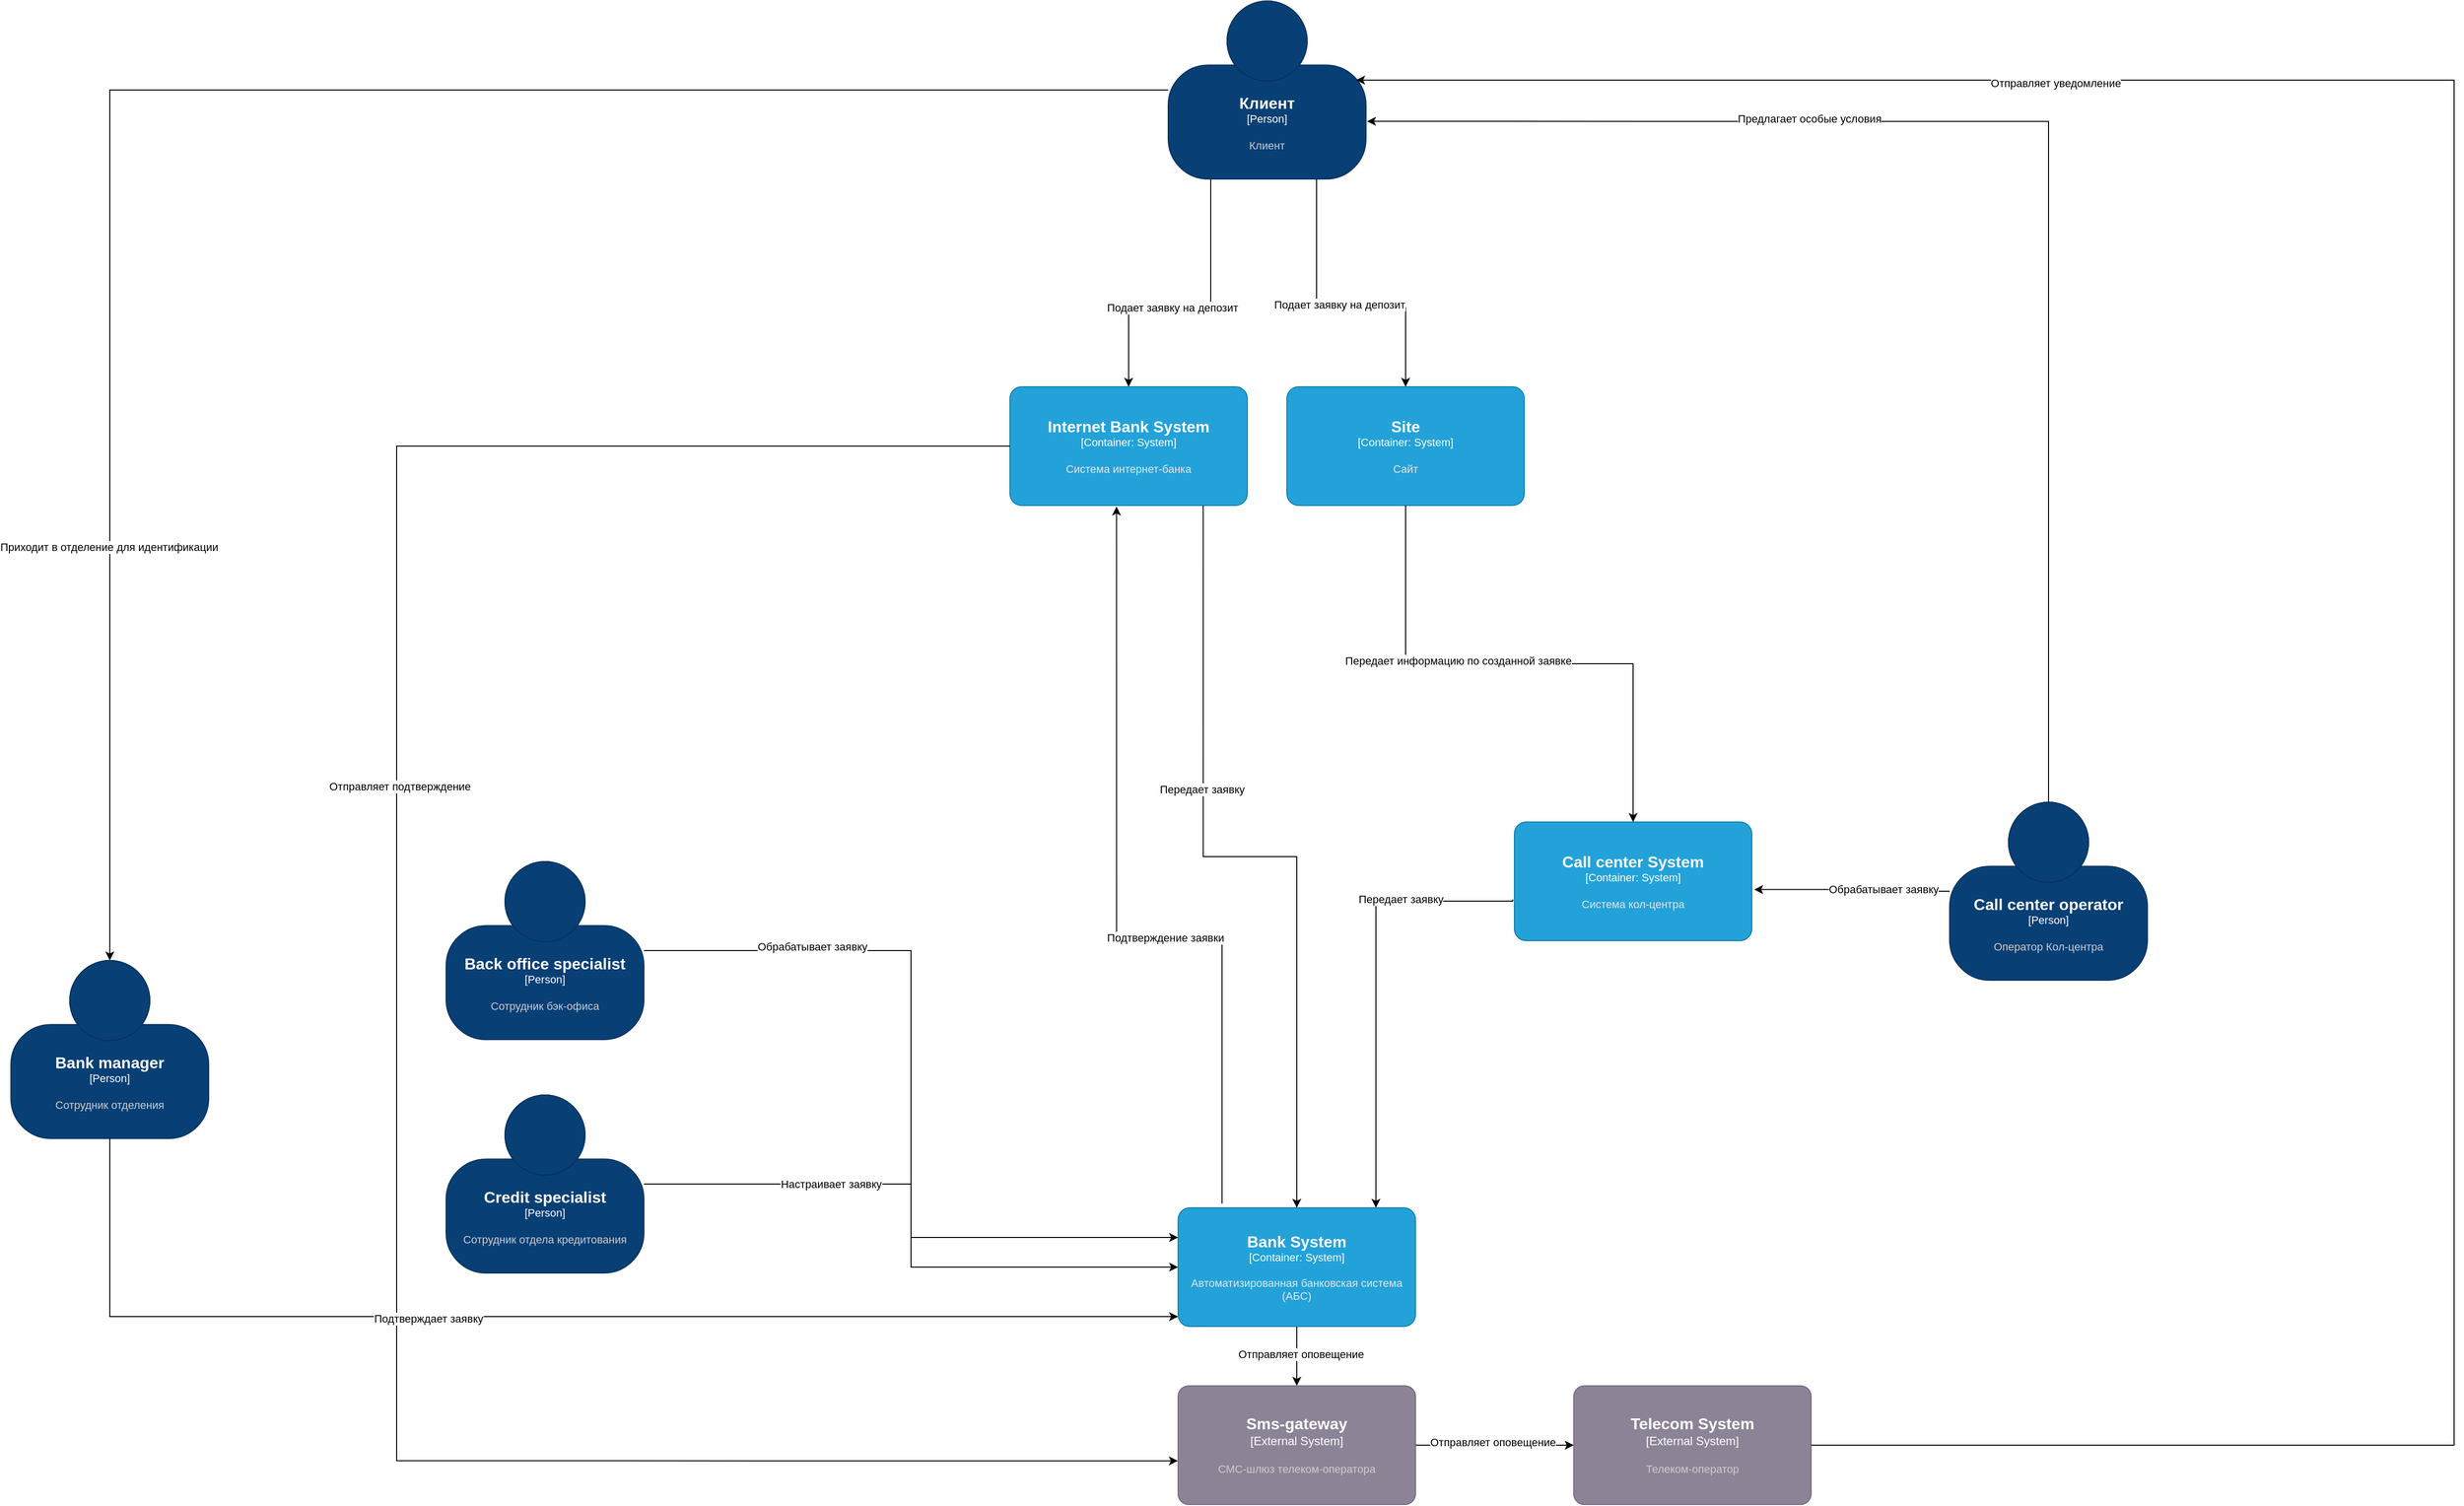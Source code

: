 <mxfile version="26.0.16">
  <diagram id="51zmUan4mFf6pz3q3UUt" name="InsureTech">
    <mxGraphModel dx="4597" dy="4027" grid="1" gridSize="10" guides="1" tooltips="1" connect="1" arrows="1" fold="1" page="1" pageScale="1" pageWidth="827" pageHeight="1169" math="0" shadow="0">
      <root>
        <mxCell id="0" />
        <mxCell id="1" parent="0" />
        <object placeholders="1" c4Name="Telecom System" c4Type="External System" c4Description="Телеком-оператор" label="&lt;font style=&quot;font-size: 16px&quot;&gt;&lt;b&gt;%c4Name%&lt;/b&gt;&lt;/font&gt;&lt;div&gt;[%c4Type%]&lt;/div&gt;&lt;br&gt;&lt;div&gt;&lt;font style=&quot;font-size: 11px&quot;&gt;&lt;font color=&quot;#cccccc&quot;&gt;%c4Description%&lt;/font&gt;&lt;/div&gt;" id="xUE3wDn3A-6u5BoFQFFU-3">
          <mxCell style="rounded=1;whiteSpace=wrap;html=1;labelBackgroundColor=none;fillColor=#8C8496;fontColor=#ffffff;align=center;arcSize=9;strokeColor=#736782;metaEdit=1;resizable=0;points=[[0.25,0,0],[0.5,0,0],[0.75,0,0],[1,0.25,0],[1,0.5,0],[1,0.75,0],[0.75,1,0],[0.5,1,0],[0.25,1,0],[0,0.75,0],[0,0.5,0],[0,0.25,0]];" parent="1" vertex="1">
            <mxGeometry x="610" y="-470" width="240" height="120" as="geometry" />
          </mxCell>
        </object>
        <mxCell id="xUE3wDn3A-6u5BoFQFFU-39" style="edgeStyle=orthogonalEdgeStyle;rounded=0;orthogonalLoop=1;jettySize=auto;html=1;" parent="1" source="xUE3wDn3A-6u5BoFQFFU-4" target="xUE3wDn3A-6u5BoFQFFU-3" edge="1">
          <mxGeometry relative="1" as="geometry" />
        </mxCell>
        <mxCell id="xUE3wDn3A-6u5BoFQFFU-40" value="Отправляет оповещение" style="edgeLabel;html=1;align=center;verticalAlign=middle;resizable=0;points=[];" parent="xUE3wDn3A-6u5BoFQFFU-39" vertex="1" connectable="0">
          <mxGeometry x="-0.028" y="3" relative="1" as="geometry">
            <mxPoint as="offset" />
          </mxGeometry>
        </mxCell>
        <object placeholders="1" c4Name="Sms-gateway" c4Type="External System" c4Description="СМС-шлюз телеком-оператора" label="&lt;font style=&quot;font-size: 16px&quot;&gt;&lt;b&gt;%c4Name%&lt;/b&gt;&lt;/font&gt;&lt;div&gt;[%c4Type%]&lt;/div&gt;&lt;br&gt;&lt;div&gt;&lt;font style=&quot;font-size: 11px&quot;&gt;&lt;font color=&quot;#cccccc&quot;&gt;%c4Description%&lt;/font&gt;&lt;/div&gt;" id="xUE3wDn3A-6u5BoFQFFU-4">
          <mxCell style="rounded=1;whiteSpace=wrap;html=1;labelBackgroundColor=none;fillColor=#8C8496;fontColor=#ffffff;align=center;arcSize=9;strokeColor=#736782;metaEdit=1;resizable=0;points=[[0.25,0,0],[0.5,0,0],[0.75,0,0],[1,0.25,0],[1,0.5,0],[1,0.75,0],[0.75,1,0],[0.5,1,0],[0.25,1,0],[0,0.75,0],[0,0.5,0],[0,0.25,0]];" parent="1" vertex="1">
            <mxGeometry x="210" y="-470" width="240" height="120" as="geometry" />
          </mxCell>
        </object>
        <object placeholders="1" c4Name="Call center operator" c4Type="Person" c4Description="Оператор Кол-центра" label="&lt;font style=&quot;font-size: 16px&quot;&gt;&lt;b&gt;%c4Name%&lt;/b&gt;&lt;/font&gt;&lt;div&gt;[%c4Type%]&lt;/div&gt;&lt;br&gt;&lt;div&gt;&lt;font style=&quot;font-size: 11px&quot;&gt;&lt;font color=&quot;#cccccc&quot;&gt;%c4Description%&lt;/font&gt;&lt;/div&gt;" id="xUE3wDn3A-6u5BoFQFFU-9">
          <mxCell style="html=1;fontSize=11;dashed=0;whiteSpace=wrap;fillColor=#083F75;strokeColor=#06315C;fontColor=#ffffff;shape=mxgraph.c4.person2;align=center;metaEdit=1;points=[[0.5,0,0],[1,0.5,0],[1,0.75,0],[0.75,1,0],[0.5,1,0],[0.25,1,0],[0,0.75,0],[0,0.5,0]];resizable=0;" parent="1" vertex="1">
            <mxGeometry x="990" y="-1060" width="200" height="180" as="geometry" />
          </mxCell>
        </object>
        <mxCell id="xUE3wDn3A-6u5BoFQFFU-26" style="edgeStyle=orthogonalEdgeStyle;rounded=0;orthogonalLoop=1;jettySize=auto;html=1;exitX=-0.007;exitY=0.653;exitDx=0;exitDy=0;exitPerimeter=0;" parent="1" source="xUE3wDn3A-6u5BoFQFFU-10" target="xUE3wDn3A-6u5BoFQFFU-25" edge="1">
          <mxGeometry relative="1" as="geometry">
            <Array as="points">
              <mxPoint x="548" y="-960" />
              <mxPoint x="410" y="-960" />
            </Array>
          </mxGeometry>
        </mxCell>
        <mxCell id="xUE3wDn3A-6u5BoFQFFU-27" value="Передает заявку" style="edgeLabel;html=1;align=center;verticalAlign=middle;resizable=0;points=[];" parent="xUE3wDn3A-6u5BoFQFFU-26" vertex="1" connectable="0">
          <mxGeometry x="-0.489" y="-2" relative="1" as="geometry">
            <mxPoint as="offset" />
          </mxGeometry>
        </mxCell>
        <object placeholders="1" c4Name="Call center System" c4Type="Container" c4Technology="System" c4Description="Система кол-центра" label="&lt;font style=&quot;font-size: 16px&quot;&gt;&lt;b&gt;%c4Name%&lt;/b&gt;&lt;/font&gt;&lt;div&gt;[%c4Type%: %c4Technology%]&lt;/div&gt;&lt;br&gt;&lt;div&gt;&lt;font style=&quot;font-size: 11px&quot;&gt;&lt;font color=&quot;#E6E6E6&quot;&gt;%c4Description%&lt;/font&gt;&lt;/div&gt;" id="xUE3wDn3A-6u5BoFQFFU-10">
          <mxCell style="rounded=1;whiteSpace=wrap;html=1;fontSize=11;labelBackgroundColor=none;fillColor=#23A2D9;fontColor=#ffffff;align=center;arcSize=10;strokeColor=#0E7DAD;metaEdit=1;resizable=0;points=[[0.25,0,0],[0.5,0,0],[0.75,0,0],[1,0.25,0],[1,0.5,0],[1,0.75,0],[0.75,1,0],[0.5,1,0],[0.25,1,0],[0,0.75,0],[0,0.5,0],[0,0.25,0]];" parent="1" vertex="1">
            <mxGeometry x="550" y="-1040" width="240" height="120" as="geometry" />
          </mxCell>
        </object>
        <mxCell id="dB8W9Ubxfi5tI02UskO_-17" style="edgeStyle=orthogonalEdgeStyle;rounded=0;orthogonalLoop=1;jettySize=auto;html=1;" edge="1" parent="1" source="xUE3wDn3A-6u5BoFQFFU-11" target="xUE3wDn3A-6u5BoFQFFU-36">
          <mxGeometry relative="1" as="geometry" />
        </mxCell>
        <mxCell id="dB8W9Ubxfi5tI02UskO_-18" value="Приходит в отделение для идентификации" style="edgeLabel;html=1;align=center;verticalAlign=middle;resizable=0;points=[];" vertex="1" connectable="0" parent="dB8W9Ubxfi5tI02UskO_-17">
          <mxGeometry x="0.571" y="-1" relative="1" as="geometry">
            <mxPoint as="offset" />
          </mxGeometry>
        </mxCell>
        <object placeholders="1" c4Name="Клиент" c4Type="Person" c4Description="Клиент" label="&lt;font style=&quot;font-size: 16px&quot;&gt;&lt;b&gt;%c4Name%&lt;/b&gt;&lt;/font&gt;&lt;div&gt;[%c4Type%]&lt;/div&gt;&lt;br&gt;&lt;div&gt;&lt;font style=&quot;font-size: 11px&quot;&gt;&lt;font color=&quot;#cccccc&quot;&gt;%c4Description%&lt;/font&gt;&lt;/div&gt;" id="xUE3wDn3A-6u5BoFQFFU-11">
          <mxCell style="html=1;fontSize=11;dashed=0;whiteSpace=wrap;fillColor=#083F75;strokeColor=#06315C;fontColor=#ffffff;shape=mxgraph.c4.person2;align=center;metaEdit=1;points=[[0.5,0,0],[1,0.5,0],[1,0.75,0],[0.75,1,0],[0.5,1,0],[0.25,1,0],[0,0.75,0],[0,0.5,0]];resizable=0;" parent="1" vertex="1">
            <mxGeometry x="200" y="-1870" width="200" height="180" as="geometry" />
          </mxCell>
        </object>
        <mxCell id="dB8W9Ubxfi5tI02UskO_-21" style="edgeStyle=orthogonalEdgeStyle;rounded=0;orthogonalLoop=1;jettySize=auto;html=1;" edge="1" parent="1" source="xUE3wDn3A-6u5BoFQFFU-12" target="xUE3wDn3A-6u5BoFQFFU-25">
          <mxGeometry relative="1" as="geometry" />
        </mxCell>
        <mxCell id="dB8W9Ubxfi5tI02UskO_-22" value="Настраивает заявку" style="edgeLabel;html=1;align=center;verticalAlign=middle;resizable=0;points=[];" vertex="1" connectable="0" parent="dB8W9Ubxfi5tI02UskO_-21">
          <mxGeometry x="-0.395" relative="1" as="geometry">
            <mxPoint as="offset" />
          </mxGeometry>
        </mxCell>
        <object placeholders="1" c4Name="Credit specialist" c4Type="Person" c4Description="Сотрудник отдела кредитования" label="&lt;font style=&quot;font-size: 16px&quot;&gt;&lt;b&gt;%c4Name%&lt;/b&gt;&lt;/font&gt;&lt;div&gt;[%c4Type%]&lt;/div&gt;&lt;br&gt;&lt;div&gt;&lt;font style=&quot;font-size: 11px&quot;&gt;&lt;font color=&quot;#cccccc&quot;&gt;%c4Description%&lt;/font&gt;&lt;/div&gt;" id="xUE3wDn3A-6u5BoFQFFU-12">
          <mxCell style="html=1;fontSize=11;dashed=0;whiteSpace=wrap;fillColor=#083F75;strokeColor=#06315C;fontColor=#ffffff;shape=mxgraph.c4.person2;align=center;metaEdit=1;points=[[0.5,0,0],[1,0.5,0],[1,0.75,0],[0.75,1,0],[0.5,1,0],[0.25,1,0],[0,0.75,0],[0,0.5,0]];resizable=0;" parent="1" vertex="1">
            <mxGeometry x="-530" y="-764" width="200" height="180" as="geometry" />
          </mxCell>
        </object>
        <mxCell id="xUE3wDn3A-6u5BoFQFFU-13" style="edgeStyle=orthogonalEdgeStyle;rounded=0;orthogonalLoop=1;jettySize=auto;html=1;entryX=0.5;entryY=0;entryDx=0;entryDy=0;entryPerimeter=0;exitX=0.215;exitY=1.002;exitDx=0;exitDy=0;exitPerimeter=0;" parent="1" source="xUE3wDn3A-6u5BoFQFFU-11" target="dB8W9Ubxfi5tI02UskO_-1" edge="1">
          <mxGeometry relative="1" as="geometry">
            <Array as="points">
              <mxPoint x="243" y="-1560" />
              <mxPoint x="160" y="-1560" />
            </Array>
          </mxGeometry>
        </mxCell>
        <mxCell id="xUE3wDn3A-6u5BoFQFFU-14" value="Подает заявку на депозит" style="edgeLabel;html=1;align=center;verticalAlign=middle;resizable=0;points=[];" parent="xUE3wDn3A-6u5BoFQFFU-13" vertex="1" connectable="0">
          <mxGeometry x="0.15" relative="1" as="geometry">
            <mxPoint as="offset" />
          </mxGeometry>
        </mxCell>
        <mxCell id="xUE3wDn3A-6u5BoFQFFU-23" style="edgeStyle=orthogonalEdgeStyle;rounded=0;orthogonalLoop=1;jettySize=auto;html=1;entryX=1.01;entryY=0.569;entryDx=0;entryDy=0;entryPerimeter=0;" parent="1" source="xUE3wDn3A-6u5BoFQFFU-9" target="xUE3wDn3A-6u5BoFQFFU-10" edge="1">
          <mxGeometry relative="1" as="geometry" />
        </mxCell>
        <mxCell id="xUE3wDn3A-6u5BoFQFFU-24" value="Обрабатывает заявку" style="edgeLabel;html=1;align=center;verticalAlign=middle;resizable=0;points=[];" parent="xUE3wDn3A-6u5BoFQFFU-23" vertex="1" connectable="0">
          <mxGeometry x="-0.322" y="-2" relative="1" as="geometry">
            <mxPoint as="offset" />
          </mxGeometry>
        </mxCell>
        <mxCell id="xUE3wDn3A-6u5BoFQFFU-30" style="edgeStyle=orthogonalEdgeStyle;rounded=0;orthogonalLoop=1;jettySize=auto;html=1;entryX=0.5;entryY=0;entryDx=0;entryDy=0;entryPerimeter=0;" parent="1" source="xUE3wDn3A-6u5BoFQFFU-25" target="xUE3wDn3A-6u5BoFQFFU-4" edge="1">
          <mxGeometry relative="1" as="geometry">
            <mxPoint x="330" y="-490" as="targetPoint" />
          </mxGeometry>
        </mxCell>
        <mxCell id="xUE3wDn3A-6u5BoFQFFU-34" value="Отправляет оповещение" style="edgeLabel;html=1;align=center;verticalAlign=middle;resizable=0;points=[];" parent="xUE3wDn3A-6u5BoFQFFU-30" vertex="1" connectable="0">
          <mxGeometry x="-0.089" y="4" relative="1" as="geometry">
            <mxPoint as="offset" />
          </mxGeometry>
        </mxCell>
        <object placeholders="1" c4Name="Bank System" c4Type="Container" c4Technology="System" c4Description="Автоматизированная банковская система (АБС)" label="&lt;font style=&quot;font-size: 16px&quot;&gt;&lt;b&gt;%c4Name%&lt;/b&gt;&lt;/font&gt;&lt;div&gt;[%c4Type%: %c4Technology%]&lt;/div&gt;&lt;br&gt;&lt;div&gt;&lt;font style=&quot;font-size: 11px&quot;&gt;&lt;font color=&quot;#E6E6E6&quot;&gt;%c4Description%&lt;/font&gt;&lt;/div&gt;" id="xUE3wDn3A-6u5BoFQFFU-25">
          <mxCell style="rounded=1;whiteSpace=wrap;html=1;fontSize=11;labelBackgroundColor=none;fillColor=#23A2D9;fontColor=#ffffff;align=center;arcSize=10;strokeColor=#0E7DAD;metaEdit=1;resizable=0;points=[[0.25,0,0],[0.5,0,0],[0.75,0,0],[1,0.25,0],[1,0.5,0],[1,0.75,0],[0.75,1,0],[0.5,1,0],[0.25,1,0],[0,0.75,0],[0,0.5,0],[0,0.25,0]];" parent="1" vertex="1">
            <mxGeometry x="210" y="-650" width="240" height="120" as="geometry" />
          </mxCell>
        </object>
        <object placeholders="1" c4Name="Bank manager" c4Type="Person" c4Description="Сотрудник отделения" label="&lt;font style=&quot;font-size: 16px&quot;&gt;&lt;b&gt;%c4Name%&lt;/b&gt;&lt;/font&gt;&lt;div&gt;[%c4Type%]&lt;/div&gt;&lt;br&gt;&lt;div&gt;&lt;font style=&quot;font-size: 11px&quot;&gt;&lt;font color=&quot;#cccccc&quot;&gt;%c4Description%&lt;/font&gt;&lt;/div&gt;" id="xUE3wDn3A-6u5BoFQFFU-36">
          <mxCell style="html=1;fontSize=11;dashed=0;whiteSpace=wrap;fillColor=#083F75;strokeColor=#06315C;fontColor=#ffffff;shape=mxgraph.c4.person2;align=center;metaEdit=1;points=[[0.5,0,0],[1,0.5,0],[1,0.75,0],[0.75,1,0],[0.5,1,0],[0.25,1,0],[0,0.75,0],[0,0.5,0]];resizable=0;" parent="1" vertex="1">
            <mxGeometry x="-970" y="-900" width="200" height="180" as="geometry" />
          </mxCell>
        </object>
        <object placeholders="1" c4Name="Internet Bank System" c4Type="Container" c4Technology="System" c4Description="Система интернет-банка" label="&lt;font style=&quot;font-size: 16px&quot;&gt;&lt;b&gt;%c4Name%&lt;/b&gt;&lt;/font&gt;&lt;div&gt;[%c4Type%: %c4Technology%]&lt;/div&gt;&lt;br&gt;&lt;div&gt;&lt;font style=&quot;font-size: 11px&quot;&gt;&lt;font color=&quot;#E6E6E6&quot;&gt;%c4Description%&lt;/font&gt;&lt;/div&gt;" id="dB8W9Ubxfi5tI02UskO_-1">
          <mxCell style="rounded=1;whiteSpace=wrap;html=1;fontSize=11;labelBackgroundColor=none;fillColor=#23A2D9;fontColor=#ffffff;align=center;arcSize=10;strokeColor=#0E7DAD;metaEdit=1;resizable=0;points=[[0.25,0,0],[0.5,0,0],[0.75,0,0],[1,0.25,0],[1,0.5,0],[1,0.75,0],[0.75,1,0],[0.5,1,0],[0.25,1,0],[0,0.75,0],[0,0.5,0],[0,0.25,0]];" vertex="1" parent="1">
            <mxGeometry x="40" y="-1480" width="240" height="120" as="geometry" />
          </mxCell>
        </object>
        <object placeholders="1" c4Name="Site" c4Type="Container" c4Technology="System" c4Description="Сайт" label="&lt;font style=&quot;font-size: 16px&quot;&gt;&lt;b&gt;%c4Name%&lt;/b&gt;&lt;/font&gt;&lt;div&gt;[%c4Type%: %c4Technology%]&lt;/div&gt;&lt;br&gt;&lt;div&gt;&lt;font style=&quot;font-size: 11px&quot;&gt;&lt;font color=&quot;#E6E6E6&quot;&gt;%c4Description%&lt;/font&gt;&lt;/div&gt;" id="dB8W9Ubxfi5tI02UskO_-2">
          <mxCell style="rounded=1;whiteSpace=wrap;html=1;fontSize=11;labelBackgroundColor=none;fillColor=#23A2D9;fontColor=#ffffff;align=center;arcSize=10;strokeColor=#0E7DAD;metaEdit=1;resizable=0;points=[[0.25,0,0],[0.5,0,0],[0.75,0,0],[1,0.25,0],[1,0.5,0],[1,0.75,0],[0.75,1,0],[0.5,1,0],[0.25,1,0],[0,0.75,0],[0,0.5,0],[0,0.25,0]];" vertex="1" parent="1">
            <mxGeometry x="320" y="-1480" width="240" height="120" as="geometry" />
          </mxCell>
        </object>
        <mxCell id="dB8W9Ubxfi5tI02UskO_-3" style="edgeStyle=orthogonalEdgeStyle;rounded=0;orthogonalLoop=1;jettySize=auto;html=1;entryX=0.5;entryY=0;entryDx=0;entryDy=0;entryPerimeter=0;exitX=0.75;exitY=1;exitDx=0;exitDy=0;exitPerimeter=0;" edge="1" parent="1" source="xUE3wDn3A-6u5BoFQFFU-11" target="dB8W9Ubxfi5tI02UskO_-2">
          <mxGeometry relative="1" as="geometry">
            <Array as="points">
              <mxPoint x="350" y="-1560" />
              <mxPoint x="440" y="-1560" />
            </Array>
          </mxGeometry>
        </mxCell>
        <mxCell id="dB8W9Ubxfi5tI02UskO_-4" value="Подает заявку на депозит" style="edgeLabel;html=1;align=center;verticalAlign=middle;resizable=0;points=[];" vertex="1" connectable="0" parent="dB8W9Ubxfi5tI02UskO_-3">
          <mxGeometry x="0.019" y="3" relative="1" as="geometry">
            <mxPoint as="offset" />
          </mxGeometry>
        </mxCell>
        <mxCell id="dB8W9Ubxfi5tI02UskO_-7" style="edgeStyle=orthogonalEdgeStyle;rounded=0;orthogonalLoop=1;jettySize=auto;html=1;entryX=0.5;entryY=0;entryDx=0;entryDy=0;entryPerimeter=0;" edge="1" parent="1" source="dB8W9Ubxfi5tI02UskO_-2" target="xUE3wDn3A-6u5BoFQFFU-10">
          <mxGeometry relative="1" as="geometry" />
        </mxCell>
        <mxCell id="dB8W9Ubxfi5tI02UskO_-8" value="Передает информацию по созданной заявке" style="edgeLabel;html=1;align=center;verticalAlign=middle;resizable=0;points=[];" vertex="1" connectable="0" parent="dB8W9Ubxfi5tI02UskO_-7">
          <mxGeometry x="-0.226" y="3" relative="1" as="geometry">
            <mxPoint as="offset" />
          </mxGeometry>
        </mxCell>
        <mxCell id="dB8W9Ubxfi5tI02UskO_-9" style="edgeStyle=orthogonalEdgeStyle;rounded=0;orthogonalLoop=1;jettySize=auto;html=1;entryX=1.005;entryY=0.676;entryDx=0;entryDy=0;entryPerimeter=0;" edge="1" parent="1" source="xUE3wDn3A-6u5BoFQFFU-9" target="xUE3wDn3A-6u5BoFQFFU-11">
          <mxGeometry relative="1" as="geometry">
            <Array as="points">
              <mxPoint x="1090" y="-1748" />
            </Array>
          </mxGeometry>
        </mxCell>
        <mxCell id="dB8W9Ubxfi5tI02UskO_-10" value="Предлагает особые условия" style="edgeLabel;html=1;align=center;verticalAlign=middle;resizable=0;points=[];" vertex="1" connectable="0" parent="dB8W9Ubxfi5tI02UskO_-9">
          <mxGeometry x="0.352" y="-3" relative="1" as="geometry">
            <mxPoint as="offset" />
          </mxGeometry>
        </mxCell>
        <mxCell id="dB8W9Ubxfi5tI02UskO_-11" style="edgeStyle=orthogonalEdgeStyle;rounded=0;orthogonalLoop=1;jettySize=auto;html=1;" edge="1" parent="1" source="xUE3wDn3A-6u5BoFQFFU-3">
          <mxGeometry relative="1" as="geometry">
            <mxPoint x="390" y="-1790" as="targetPoint" />
            <Array as="points">
              <mxPoint x="1500" y="-410" />
              <mxPoint x="1500" y="-1790" />
            </Array>
          </mxGeometry>
        </mxCell>
        <mxCell id="dB8W9Ubxfi5tI02UskO_-12" value="Отправляет уведомление" style="edgeLabel;html=1;align=center;verticalAlign=middle;resizable=0;points=[];" vertex="1" connectable="0" parent="dB8W9Ubxfi5tI02UskO_-11">
          <mxGeometry x="0.55" y="3" relative="1" as="geometry">
            <mxPoint as="offset" />
          </mxGeometry>
        </mxCell>
        <mxCell id="dB8W9Ubxfi5tI02UskO_-13" style="edgeStyle=orthogonalEdgeStyle;rounded=0;orthogonalLoop=1;jettySize=auto;html=1;entryX=-0.001;entryY=0.632;entryDx=0;entryDy=0;entryPerimeter=0;" edge="1" parent="1" source="dB8W9Ubxfi5tI02UskO_-1" target="xUE3wDn3A-6u5BoFQFFU-4">
          <mxGeometry relative="1" as="geometry">
            <Array as="points">
              <mxPoint x="-580" y="-1420" />
              <mxPoint x="-580" y="-394" />
            </Array>
          </mxGeometry>
        </mxCell>
        <mxCell id="dB8W9Ubxfi5tI02UskO_-14" value="Отправляет подтверждение" style="edgeLabel;html=1;align=center;verticalAlign=middle;resizable=0;points=[];" vertex="1" connectable="0" parent="dB8W9Ubxfi5tI02UskO_-13">
          <mxGeometry x="-0.209" y="3" relative="1" as="geometry">
            <mxPoint as="offset" />
          </mxGeometry>
        </mxCell>
        <mxCell id="dB8W9Ubxfi5tI02UskO_-15" style="edgeStyle=orthogonalEdgeStyle;rounded=0;orthogonalLoop=1;jettySize=auto;html=1;entryX=0.5;entryY=0;entryDx=0;entryDy=0;entryPerimeter=0;exitX=0.814;exitY=1.001;exitDx=0;exitDy=0;exitPerimeter=0;" edge="1" parent="1" source="dB8W9Ubxfi5tI02UskO_-1" target="xUE3wDn3A-6u5BoFQFFU-25">
          <mxGeometry relative="1" as="geometry" />
        </mxCell>
        <mxCell id="dB8W9Ubxfi5tI02UskO_-16" value="Передает заявку" style="edgeLabel;html=1;align=center;verticalAlign=middle;resizable=0;points=[];" vertex="1" connectable="0" parent="dB8W9Ubxfi5tI02UskO_-15">
          <mxGeometry x="-0.287" y="-2" relative="1" as="geometry">
            <mxPoint as="offset" />
          </mxGeometry>
        </mxCell>
        <mxCell id="dB8W9Ubxfi5tI02UskO_-19" style="edgeStyle=orthogonalEdgeStyle;rounded=0;orthogonalLoop=1;jettySize=auto;html=1;exitX=0.5;exitY=1;exitDx=0;exitDy=0;exitPerimeter=0;" edge="1" parent="1" source="xUE3wDn3A-6u5BoFQFFU-36">
          <mxGeometry relative="1" as="geometry">
            <mxPoint x="-770.0" y="-760.0" as="sourcePoint" />
            <mxPoint x="210" y="-540.0" as="targetPoint" />
            <Array as="points">
              <mxPoint x="-870" y="-540" />
            </Array>
          </mxGeometry>
        </mxCell>
        <mxCell id="dB8W9Ubxfi5tI02UskO_-20" value="Подтверждает заявку" style="edgeLabel;html=1;align=center;verticalAlign=middle;resizable=0;points=[];" vertex="1" connectable="0" parent="dB8W9Ubxfi5tI02UskO_-19">
          <mxGeometry x="-0.204" y="-2" relative="1" as="geometry">
            <mxPoint as="offset" />
          </mxGeometry>
        </mxCell>
        <mxCell id="dB8W9Ubxfi5tI02UskO_-23" style="edgeStyle=orthogonalEdgeStyle;rounded=0;orthogonalLoop=1;jettySize=auto;html=1;entryX=0.449;entryY=1.009;entryDx=0;entryDy=0;entryPerimeter=0;exitX=0.185;exitY=-0.035;exitDx=0;exitDy=0;exitPerimeter=0;" edge="1" parent="1" source="xUE3wDn3A-6u5BoFQFFU-25" target="dB8W9Ubxfi5tI02UskO_-1">
          <mxGeometry relative="1" as="geometry">
            <Array as="points">
              <mxPoint x="254" y="-920" />
              <mxPoint x="148" y="-920" />
            </Array>
          </mxGeometry>
        </mxCell>
        <mxCell id="dB8W9Ubxfi5tI02UskO_-24" value="Подтверждение заявки" style="edgeLabel;html=1;align=center;verticalAlign=middle;resizable=0;points=[];" vertex="1" connectable="0" parent="dB8W9Ubxfi5tI02UskO_-23">
          <mxGeometry x="-0.204" y="-3" relative="1" as="geometry">
            <mxPoint as="offset" />
          </mxGeometry>
        </mxCell>
        <object placeholders="1" c4Name="Back office specialist" c4Type="Person" c4Description="Сотрудник бэк-офиса" label="&lt;font style=&quot;font-size: 16px&quot;&gt;&lt;b&gt;%c4Name%&lt;/b&gt;&lt;/font&gt;&lt;div&gt;[%c4Type%]&lt;/div&gt;&lt;br&gt;&lt;div&gt;&lt;font style=&quot;font-size: 11px&quot;&gt;&lt;font color=&quot;#cccccc&quot;&gt;%c4Description%&lt;/font&gt;&lt;/div&gt;" id="dB8W9Ubxfi5tI02UskO_-25">
          <mxCell style="html=1;fontSize=11;dashed=0;whiteSpace=wrap;fillColor=#083F75;strokeColor=#06315C;fontColor=#ffffff;shape=mxgraph.c4.person2;align=center;metaEdit=1;points=[[0.5,0,0],[1,0.5,0],[1,0.75,0],[0.75,1,0],[0.5,1,0],[0.25,1,0],[0,0.75,0],[0,0.5,0]];resizable=0;" vertex="1" parent="1">
            <mxGeometry x="-530" y="-1000" width="200" height="180" as="geometry" />
          </mxCell>
        </object>
        <mxCell id="dB8W9Ubxfi5tI02UskO_-26" style="edgeStyle=orthogonalEdgeStyle;rounded=0;orthogonalLoop=1;jettySize=auto;html=1;entryX=0;entryY=0.25;entryDx=0;entryDy=0;entryPerimeter=0;" edge="1" parent="1" source="dB8W9Ubxfi5tI02UskO_-25" target="xUE3wDn3A-6u5BoFQFFU-25">
          <mxGeometry relative="1" as="geometry" />
        </mxCell>
        <mxCell id="dB8W9Ubxfi5tI02UskO_-27" value="Обрабатывает заявку" style="edgeLabel;html=1;align=center;verticalAlign=middle;resizable=0;points=[];" vertex="1" connectable="0" parent="dB8W9Ubxfi5tI02UskO_-26">
          <mxGeometry x="-0.59" y="4" relative="1" as="geometry">
            <mxPoint as="offset" />
          </mxGeometry>
        </mxCell>
      </root>
    </mxGraphModel>
  </diagram>
</mxfile>
